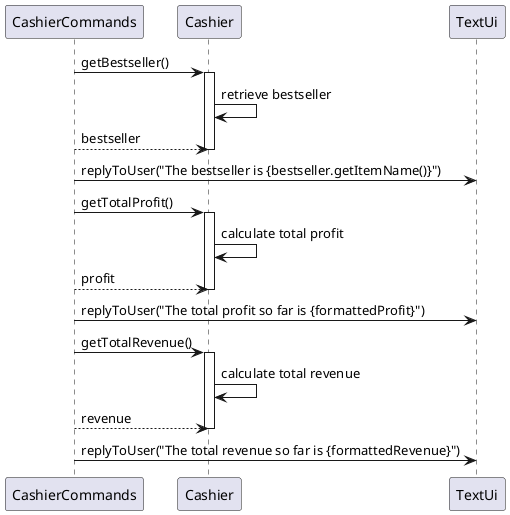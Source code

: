 @startuml
participant CashierCommands
participant Cashier
participant TextUi

CashierCommands -> Cashier: getBestseller()
activate Cashier
Cashier -> Cashier: retrieve bestseller
Cashier <-- CashierCommands: bestseller
deactivate Cashier
CashierCommands -> TextUi: replyToUser("The bestseller is {bestseller.getItemName()}")
deactivate CashierCommands

CashierCommands -> Cashier: getTotalProfit()
activate Cashier
Cashier -> Cashier: calculate total profit
Cashier <-- CashierCommands: profit
deactivate Cashier
CashierCommands -> TextUi: replyToUser("The total profit so far is {formattedProfit}")
deactivate CashierCommands

CashierCommands -> Cashier: getTotalRevenue()
activate Cashier
Cashier -> Cashier: calculate total revenue
Cashier <-- CashierCommands: revenue
deactivate Cashier
CashierCommands -> TextUi: replyToUser("The total revenue so far is {formattedRevenue}")
deactivate CashierCommands

@enduml